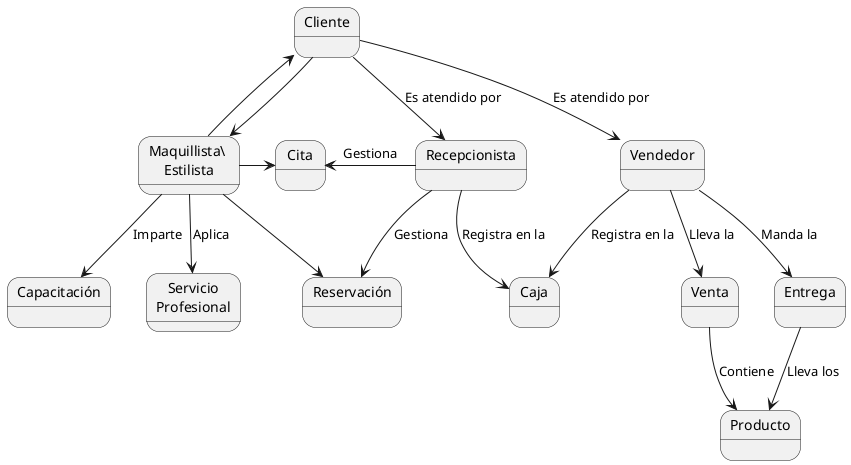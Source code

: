 @startuml
skinparam BackgroundColor transparent

state Cliente
state Venta
state Cita
state Reservación
state Vendedor
state Recepcionista
state Caja
state Producto
state Entrega
state Capacitación
state "Servicio\nProfesional" as servicio
state "Maquillista\ \nEstilista" as Especialista

Cliente --> Vendedor : Es atendido por
Cliente --> Recepcionista : Es atendido por
Cliente <-- Especialista
Cliente --> Especialista

Vendedor --> Venta : Lleva la
Vendedor --> Caja : Registra en la
Vendedor --> Entrega: Manda la

Entrega --> Producto  : Lleva los
Venta --> Producto : Contiene

Recepcionista -left-> Cita : Gestiona
Recepcionista --> Reservación : Gestiona
Recepcionista --> Caja : Registra en la

Especialista -right-> Cita
Especialista --> Reservación

Especialista --> servicio : Aplica
Especialista --> Capacitación : Imparte
@enduml